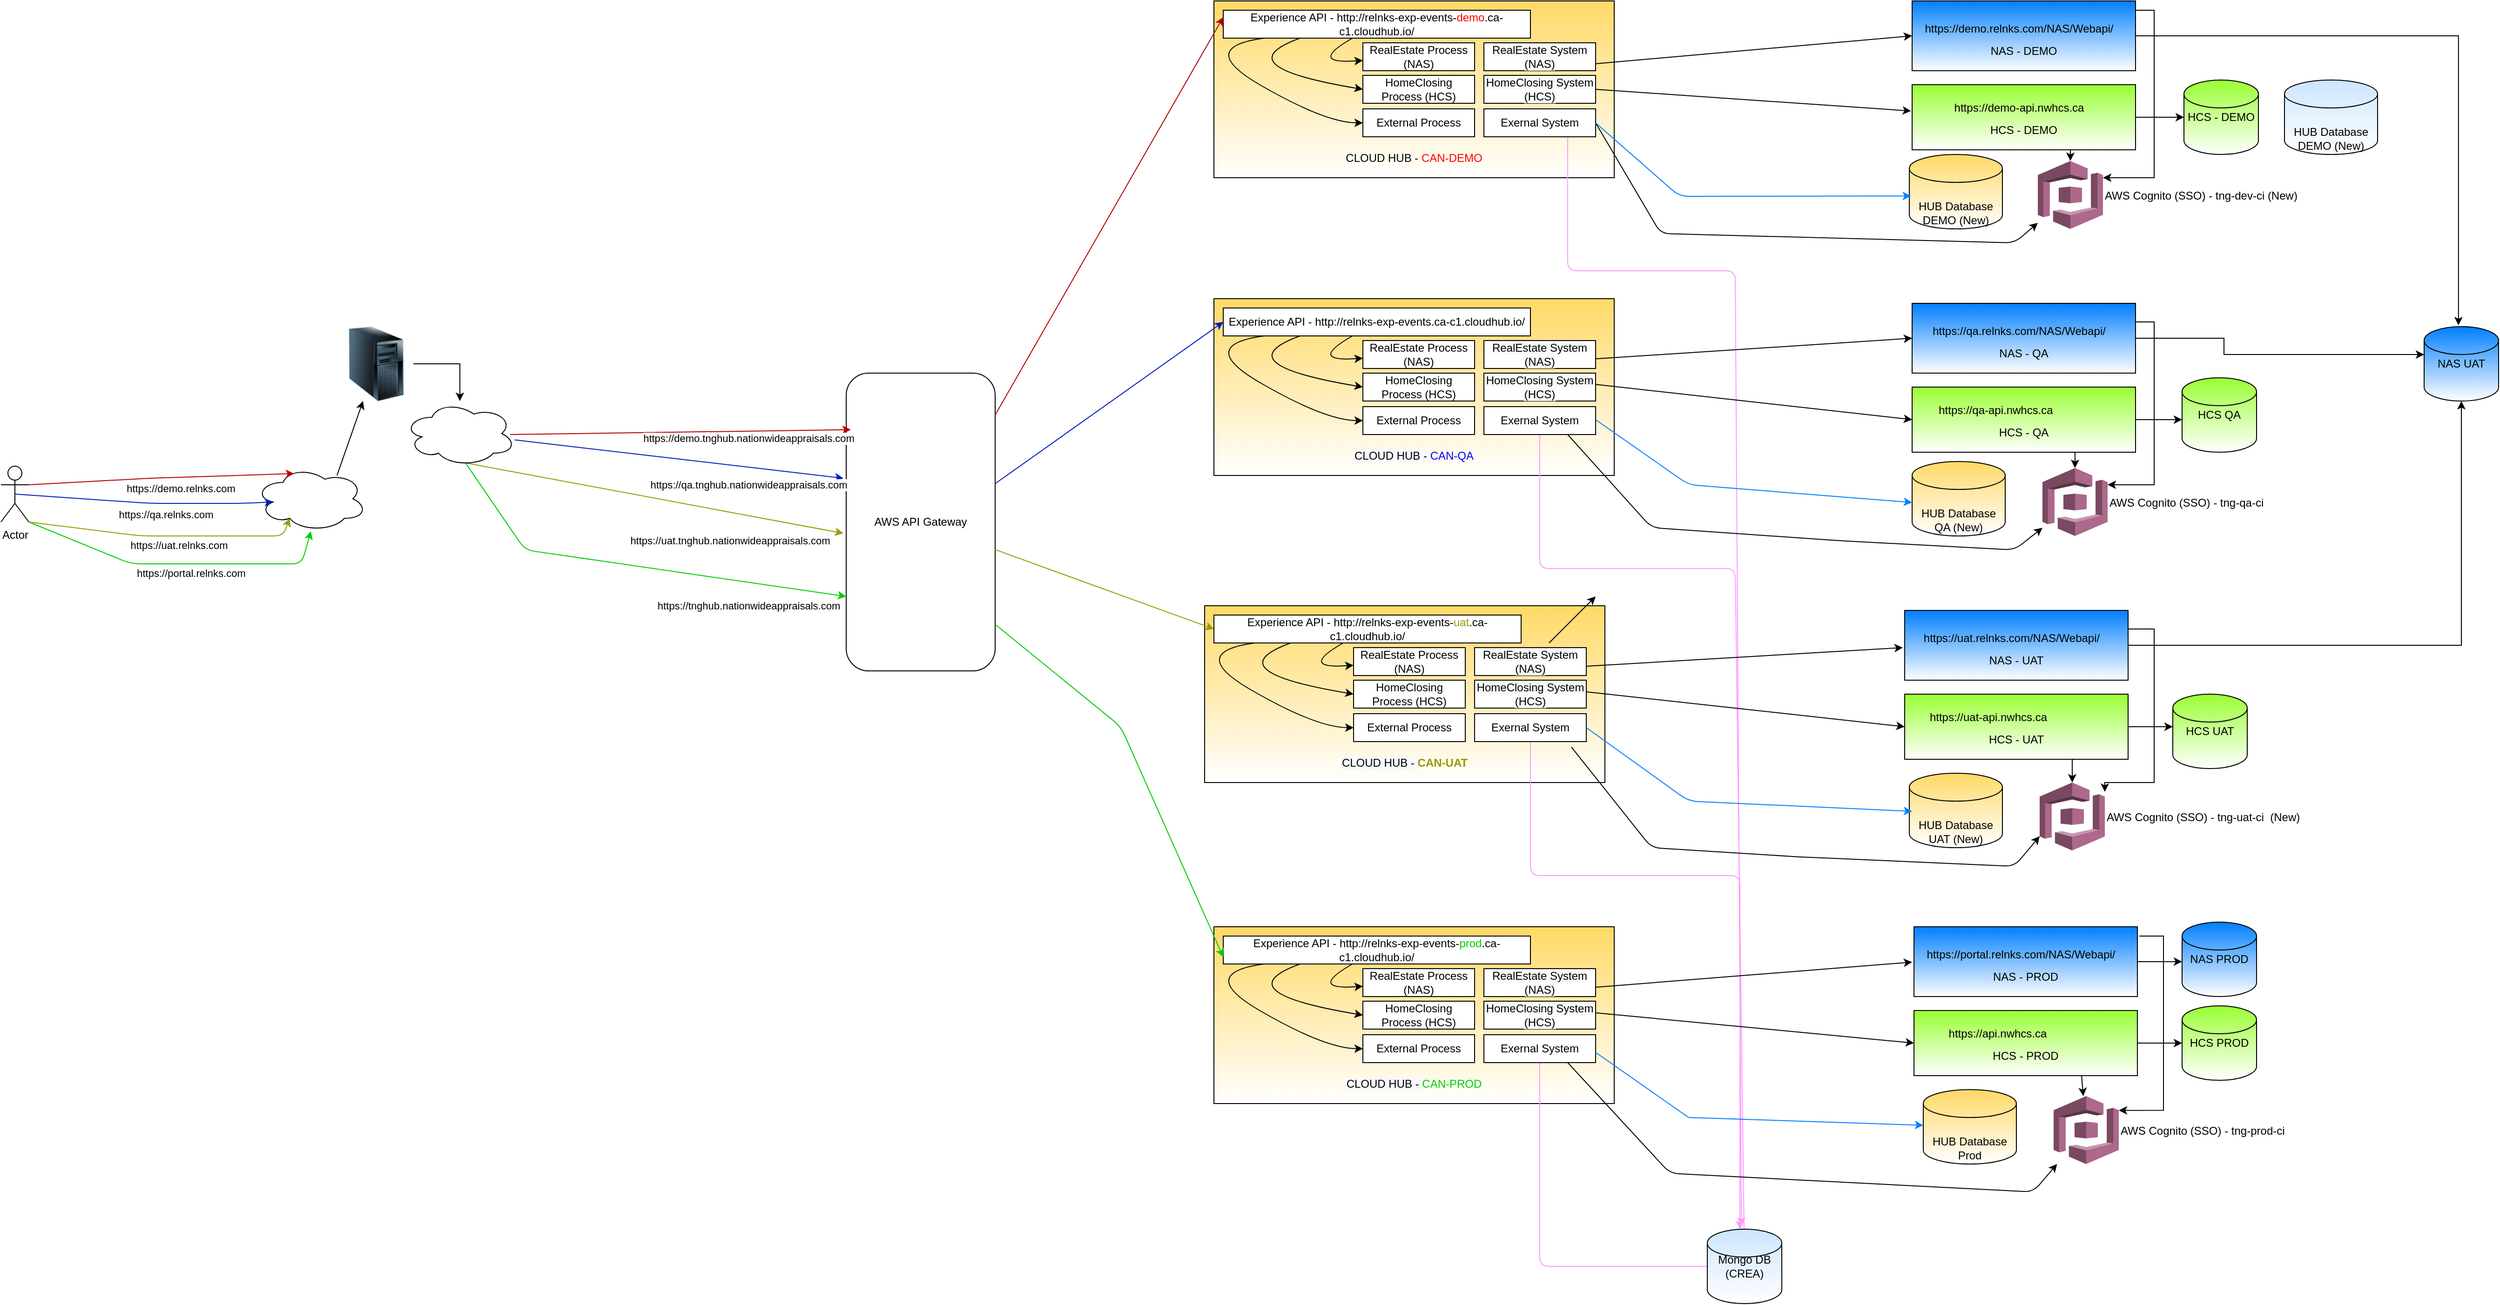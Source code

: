 <mxfile version="13.8.0" type="github"><diagram id="2emrZOq0hlmeC0GBPsk7" name="Page-1"><mxGraphModel dx="2881" dy="2203" grid="1" gridSize="10" guides="1" tooltips="1" connect="1" arrows="1" fold="1" page="1" pageScale="1" pageWidth="850" pageHeight="1100" math="0" shadow="0"><root><mxCell id="0"/><mxCell id="1" parent="0"/><mxCell id="NfyWRdIrxdjjcfdtqH4J-46" value="&lt;p style=&quot;line-height: 110%&quot;&gt;&lt;/p&gt;&lt;div&gt;&lt;font color=&quot;#000000&quot;&gt;CLOUD HUB - &lt;/font&gt;&lt;font color=&quot;#ff0000&quot;&gt;CAN-DEMO&lt;/font&gt;&lt;/div&gt;&lt;p&gt;&lt;/p&gt;" style="rounded=0;whiteSpace=wrap;html=1;align=center;verticalAlign=bottom;gradientColor=#ffffff;fillColor=#FFD966;" parent="1" vertex="1"><mxGeometry x="660" y="-270" width="430" height="190" as="geometry"/></mxCell><mxCell id="NfyWRdIrxdjjcfdtqH4J-152" value="&lt;p style=&quot;line-height: 110%&quot;&gt;&lt;/p&gt;&lt;div&gt;&lt;font color=&quot;#000000&quot;&gt;CLOUD HUB - &lt;/font&gt;&lt;font color=&quot;#ff0000&quot;&gt;CAN-DEMO&lt;/font&gt;&lt;/div&gt;&lt;p&gt;&lt;/p&gt;" style="rounded=0;whiteSpace=wrap;html=1;align=center;verticalAlign=bottom;gradientColor=#ffffff;fillColor=#FFD966;" parent="1" vertex="1"><mxGeometry x="660" y="-270" width="430" height="190" as="geometry"/></mxCell><mxCell id="NfyWRdIrxdjjcfdtqH4J-7" value="&lt;p style=&quot;line-height: 110%&quot;&gt;&lt;font color=&quot;#0000ff&quot;&gt;&lt;span style=&quot;text-align: center ; color: rgb(0 , 0 , 0) ; text-transform: none ; text-indent: 0px ; letter-spacing: normal ; font-family: &amp;#34;helvetica&amp;#34; ; font-size: 12px ; font-style: normal ; font-variant: normal ; font-weight: 400 ; text-decoration: none ; word-spacing: 0px ; display: inline ; float: none ; background-color: rgb(248 , 249 , 250)&quot;&gt;CLOUD HUB - &lt;/span&gt;CAN-QA&lt;/font&gt;&lt;/p&gt;" style="rounded=0;whiteSpace=wrap;html=1;align=center;verticalAlign=bottom;gradientColor=#ffffff;fillColor=#FFD966;" parent="1" vertex="1"><mxGeometry x="660" y="50" width="430" height="190" as="geometry"/></mxCell><mxCell id="NfyWRdIrxdjjcfdtqH4J-1" value="AWS API Gateway" style="rounded=1;whiteSpace=wrap;html=1;" parent="1" vertex="1"><mxGeometry x="265" y="130" width="160" height="320" as="geometry"/></mxCell><mxCell id="NfyWRdIrxdjjcfdtqH4J-2" value="Actor" style="shape=umlActor;verticalLabelPosition=bottom;verticalAlign=top;html=1;outlineConnect=0;" parent="1" vertex="1"><mxGeometry x="-643" y="230" width="30" height="60" as="geometry"/></mxCell><mxCell id="NfyWRdIrxdjjcfdtqH4J-3" value="" style="ellipse;shape=cloud;whiteSpace=wrap;html=1;" parent="1" vertex="1"><mxGeometry x="-370" y="230" width="120" height="70" as="geometry"/></mxCell><mxCell id="NfyWRdIrxdjjcfdtqH4J-4" value="https://demo.relnks.com" style="endArrow=classic;html=1;exitX=1;exitY=0.333;exitDx=0;exitDy=0;exitPerimeter=0;entryX=0.35;entryY=0.114;entryDx=0;entryDy=0;entryPerimeter=0;fillColor=#e51400;strokeColor=#B20000;" parent="1" source="NfyWRdIrxdjjcfdtqH4J-2" target="NfyWRdIrxdjjcfdtqH4J-3" edge="1"><mxGeometry x="0.143" y="-12" width="50" height="50" relative="1" as="geometry"><mxPoint x="-473" y="-5" as="sourcePoint"/><mxPoint x="-393" y="211" as="targetPoint"/><Array as="points"><mxPoint x="-483" y="243"/></Array><mxPoint as="offset"/></mxGeometry></mxCell><mxCell id="NfyWRdIrxdjjcfdtqH4J-5" value="https://demo.tnghub.nationwideappraisals.com" style="endArrow=classic;html=1;fillColor=#e51400;strokeColor=#B20000;entryX=0.031;entryY=0.19;entryDx=0;entryDy=0;entryPerimeter=0;exitX=0.95;exitY=0.514;exitDx=0;exitDy=0;exitPerimeter=0;" parent="1" source="NfyWRdIrxdjjcfdtqH4J-76" target="NfyWRdIrxdjjcfdtqH4J-1" edge="1"><mxGeometry x="0.397" y="-8" width="50" height="50" relative="1" as="geometry"><mxPoint x="220" y="135.03" as="sourcePoint"/><mxPoint x="250" y="110" as="targetPoint"/><mxPoint as="offset"/></mxGeometry></mxCell><mxCell id="NfyWRdIrxdjjcfdtqH4J-10" value="Experience API - http://relnks-exp-events.ca-c1.cloudhub.io/" style="rounded=0;whiteSpace=wrap;html=1;" parent="1" vertex="1"><mxGeometry x="670" y="60" width="330" height="30" as="geometry"/></mxCell><mxCell id="NfyWRdIrxdjjcfdtqH4J-11" value="RealEstate Process (NAS)" style="rounded=0;whiteSpace=wrap;html=1;" parent="1" vertex="1"><mxGeometry x="820" y="95" width="120" height="30" as="geometry"/></mxCell><mxCell id="NfyWRdIrxdjjcfdtqH4J-12" value="HomeClosing Process (HCS)" style="rounded=0;whiteSpace=wrap;html=1;" parent="1" vertex="1"><mxGeometry x="820" y="130" width="120" height="30" as="geometry"/></mxCell><mxCell id="NfyWRdIrxdjjcfdtqH4J-13" value="External Process" style="rounded=0;whiteSpace=wrap;html=1;" parent="1" vertex="1"><mxGeometry x="820" y="166" width="120" height="30" as="geometry"/></mxCell><mxCell id="NfyWRdIrxdjjcfdtqH4J-14" value="&lt;span style=&quot;font: 12px / 1.2 &amp;#34;helvetica&amp;#34; ; text-align: center ; color: rgb(0 , 0 , 0) ; text-transform: none ; text-indent: 0px ; letter-spacing: normal ; text-decoration: none ; word-spacing: 0px ; display: inline ; float: none ; overflow-wrap: normal ; background-color: rgb(248 , 249 , 250)&quot;&gt;RealEstate System (NAS)&lt;/span&gt;" style="rounded=0;whiteSpace=wrap;html=1;" parent="1" vertex="1"><mxGeometry x="950" y="95" width="120" height="30" as="geometry"/></mxCell><mxCell id="NfyWRdIrxdjjcfdtqH4J-15" value="&lt;span style=&quot;font: 12px / 1.2 &amp;#34;helvetica&amp;#34; ; text-align: center ; color: rgb(0 , 0 , 0) ; text-transform: none ; text-indent: 0px ; letter-spacing: normal ; text-decoration: none ; word-spacing: 0px ; display: inline ; float: none ; overflow-wrap: normal ; background-color: rgb(248 , 249 , 250)&quot;&gt;HomeClosing System (HCS)&lt;/span&gt;" style="rounded=0;whiteSpace=wrap;html=1;" parent="1" vertex="1"><mxGeometry x="950" y="130" width="120" height="30" as="geometry"/></mxCell><mxCell id="HagU0EfNBF4asc3zr9B8-12" style="edgeStyle=none;rounded=1;orthogonalLoop=1;jettySize=auto;html=1;exitX=0.5;exitY=1;exitDx=0;exitDy=0;strokeColor=#FF99FF;" parent="1" source="NfyWRdIrxdjjcfdtqH4J-16" edge="1"><mxGeometry relative="1" as="geometry"><mxPoint x="1230" y="1090" as="targetPoint"/><Array as="points"><mxPoint x="1010" y="340"/><mxPoint x="1220" y="340"/></Array></mxGeometry></mxCell><mxCell id="NfyWRdIrxdjjcfdtqH4J-16" value="Exernal System" style="rounded=0;whiteSpace=wrap;html=1;" parent="1" vertex="1"><mxGeometry x="950" y="166" width="120" height="30" as="geometry"/></mxCell><mxCell id="NfyWRdIrxdjjcfdtqH4J-19" value="" style="curved=1;endArrow=classic;html=1;" parent="1" source="NfyWRdIrxdjjcfdtqH4J-10" target="NfyWRdIrxdjjcfdtqH4J-11" edge="1"><mxGeometry width="50" height="50" relative="1" as="geometry"><mxPoint x="720" y="180" as="sourcePoint"/><mxPoint x="770" y="130" as="targetPoint"/><Array as="points"><mxPoint x="760" y="118"/></Array></mxGeometry></mxCell><mxCell id="NfyWRdIrxdjjcfdtqH4J-20" value="" style="curved=1;endArrow=classic;html=1;entryX=0;entryY=0.5;entryDx=0;entryDy=0;exitX=0.25;exitY=1;exitDx=0;exitDy=0;" parent="1" source="NfyWRdIrxdjjcfdtqH4J-10" target="NfyWRdIrxdjjcfdtqH4J-12" edge="1"><mxGeometry width="50" height="50" relative="1" as="geometry"><mxPoint x="806.667" y="100" as="sourcePoint"/><mxPoint x="830" y="124" as="targetPoint"/><Array as="points"><mxPoint x="670" y="120"/></Array></mxGeometry></mxCell><mxCell id="NfyWRdIrxdjjcfdtqH4J-21" value="" style="curved=1;endArrow=classic;html=1;entryX=0;entryY=0.5;entryDx=0;entryDy=0;exitX=0.133;exitY=1;exitDx=0;exitDy=0;exitPerimeter=0;" parent="1" source="NfyWRdIrxdjjcfdtqH4J-10" target="NfyWRdIrxdjjcfdtqH4J-13" edge="1"><mxGeometry width="50" height="50" relative="1" as="geometry"><mxPoint x="800" y="90" as="sourcePoint"/><mxPoint x="840" y="134" as="targetPoint"/><Array as="points"><mxPoint x="640" y="100"/><mxPoint x="780" y="181"/></Array></mxGeometry></mxCell><mxCell id="NfyWRdIrxdjjcfdtqH4J-24" value="&lt;p style=&quot;line-height: 110%&quot;&gt;&lt;/p&gt;&lt;div&gt;&lt;font color=&quot;#999900&quot;&gt;&lt;span style=&quot;text-align: center ; color: rgb(0 , 0 , 0) ; text-transform: none ; text-indent: 0px ; letter-spacing: normal ; font-family: &amp;#34;helvetica&amp;#34; ; font-size: 12px ; font-style: normal ; font-variant: normal ; font-weight: 400 ; text-decoration: none ; word-spacing: 0px ; display: inline ; float: none ; background-color: rgb(248 , 249 , 250)&quot;&gt;CLOUD HUB - &lt;/span&gt;&lt;b&gt;CAN-UAT&lt;/b&gt;&lt;/font&gt;&lt;/div&gt;&lt;p&gt;&lt;/p&gt;" style="rounded=0;whiteSpace=wrap;html=1;align=center;verticalAlign=bottom;gradientColor=#ffffff;fillColor=#FFD966;" parent="1" vertex="1"><mxGeometry x="650" y="380" width="430" height="190" as="geometry"/></mxCell><mxCell id="NfyWRdIrxdjjcfdtqH4J-25" value="Experience API - http://relnks-exp-events-&lt;font color=&quot;#999900&quot;&gt;uat&lt;/font&gt;.ca-c1.cloudhub.io/" style="rounded=0;whiteSpace=wrap;html=1;" parent="1" vertex="1"><mxGeometry x="660" y="390" width="330" height="30" as="geometry"/></mxCell><mxCell id="NfyWRdIrxdjjcfdtqH4J-26" value="RealEstate Process (NAS)" style="rounded=0;whiteSpace=wrap;html=1;" parent="1" vertex="1"><mxGeometry x="810" y="425" width="120" height="30" as="geometry"/></mxCell><mxCell id="NfyWRdIrxdjjcfdtqH4J-27" value="HomeClosing Process (HCS)" style="rounded=0;whiteSpace=wrap;html=1;" parent="1" vertex="1"><mxGeometry x="810" y="460" width="120" height="30" as="geometry"/></mxCell><mxCell id="NfyWRdIrxdjjcfdtqH4J-28" value="External Process" style="rounded=0;whiteSpace=wrap;html=1;" parent="1" vertex="1"><mxGeometry x="810" y="496" width="120" height="30" as="geometry"/></mxCell><mxCell id="NfyWRdIrxdjjcfdtqH4J-29" value="&lt;span style=&quot;font: 12px / 1.2 &amp;#34;helvetica&amp;#34; ; text-align: center ; color: rgb(0 , 0 , 0) ; text-transform: none ; text-indent: 0px ; letter-spacing: normal ; text-decoration: none ; word-spacing: 0px ; display: inline ; float: none ; overflow-wrap: normal ; background-color: rgb(248 , 249 , 250)&quot;&gt;RealEstate System (NAS)&lt;/span&gt;" style="rounded=0;whiteSpace=wrap;html=1;" parent="1" vertex="1"><mxGeometry x="940" y="425" width="120" height="30" as="geometry"/></mxCell><mxCell id="NfyWRdIrxdjjcfdtqH4J-30" value="&lt;span style=&quot;font: 12px / 1.2 &amp;#34;helvetica&amp;#34; ; text-align: center ; color: rgb(0 , 0 , 0) ; text-transform: none ; text-indent: 0px ; letter-spacing: normal ; text-decoration: none ; word-spacing: 0px ; display: inline ; float: none ; overflow-wrap: normal ; background-color: rgb(248 , 249 , 250)&quot;&gt;HomeClosing System (HCS)&lt;/span&gt;" style="rounded=0;whiteSpace=wrap;html=1;" parent="1" vertex="1"><mxGeometry x="940" y="460" width="120" height="30" as="geometry"/></mxCell><mxCell id="HagU0EfNBF4asc3zr9B8-13" style="edgeStyle=none;rounded=1;orthogonalLoop=1;jettySize=auto;html=1;exitX=0.5;exitY=1;exitDx=0;exitDy=0;entryX=0.438;entryY=0;entryDx=0;entryDy=0;entryPerimeter=0;strokeColor=#FF99FF;" parent="1" source="NfyWRdIrxdjjcfdtqH4J-31" target="NfyWRdIrxdjjcfdtqH4J-136" edge="1"><mxGeometry relative="1" as="geometry"><Array as="points"><mxPoint x="1000" y="670"/><mxPoint x="1225" y="670"/></Array></mxGeometry></mxCell><mxCell id="NfyWRdIrxdjjcfdtqH4J-31" value="Exernal System" style="rounded=0;whiteSpace=wrap;html=1;" parent="1" vertex="1"><mxGeometry x="940" y="496" width="120" height="30" as="geometry"/></mxCell><mxCell id="NfyWRdIrxdjjcfdtqH4J-32" value="" style="curved=1;endArrow=classic;html=1;" parent="1" source="NfyWRdIrxdjjcfdtqH4J-25" target="NfyWRdIrxdjjcfdtqH4J-26" edge="1"><mxGeometry width="50" height="50" relative="1" as="geometry"><mxPoint x="710" y="510" as="sourcePoint"/><mxPoint x="760" y="460" as="targetPoint"/><Array as="points"><mxPoint x="750" y="448"/></Array></mxGeometry></mxCell><mxCell id="NfyWRdIrxdjjcfdtqH4J-33" value="" style="curved=1;endArrow=classic;html=1;entryX=0;entryY=0.5;entryDx=0;entryDy=0;exitX=0.25;exitY=1;exitDx=0;exitDy=0;" parent="1" source="NfyWRdIrxdjjcfdtqH4J-25" target="NfyWRdIrxdjjcfdtqH4J-27" edge="1"><mxGeometry width="50" height="50" relative="1" as="geometry"><mxPoint x="796.667" y="430" as="sourcePoint"/><mxPoint x="820" y="454" as="targetPoint"/><Array as="points"><mxPoint x="660" y="450"/></Array></mxGeometry></mxCell><mxCell id="NfyWRdIrxdjjcfdtqH4J-34" value="" style="curved=1;endArrow=classic;html=1;entryX=0;entryY=0.5;entryDx=0;entryDy=0;exitX=0.133;exitY=1;exitDx=0;exitDy=0;exitPerimeter=0;" parent="1" source="NfyWRdIrxdjjcfdtqH4J-25" target="NfyWRdIrxdjjcfdtqH4J-28" edge="1"><mxGeometry width="50" height="50" relative="1" as="geometry"><mxPoint x="790" y="420" as="sourcePoint"/><mxPoint x="830" y="464" as="targetPoint"/><Array as="points"><mxPoint x="630" y="430"/><mxPoint x="770" y="511"/></Array></mxGeometry></mxCell><mxCell id="NfyWRdIrxdjjcfdtqH4J-35" value="&lt;p style=&quot;line-height: 110%&quot;&gt;&lt;/p&gt;&lt;div&gt;&lt;font color=&quot;#00cc00&quot;&gt;&lt;span style=&quot;text-align: center ; color: rgb(0 , 0 , 0) ; text-transform: none ; text-indent: 0px ; letter-spacing: normal ; font-family: &amp;#34;helvetica&amp;#34; ; font-size: 12px ; font-style: normal ; font-variant: normal ; font-weight: 400 ; text-decoration: none ; word-spacing: 0px ; display: inline ; float: none ; background-color: rgb(248 , 249 , 250)&quot;&gt;CLOUD HUB - &lt;/span&gt;CAN-PROD&lt;/font&gt;&lt;/div&gt;&lt;p&gt;&lt;/p&gt;" style="rounded=0;whiteSpace=wrap;html=1;align=center;verticalAlign=bottom;gradientColor=#ffffff;fillColor=#FFD966;" parent="1" vertex="1"><mxGeometry x="660" y="725" width="430" height="190" as="geometry"/></mxCell><mxCell id="NfyWRdIrxdjjcfdtqH4J-36" value="Experience API - http://relnks-exp-events-&lt;font color=&quot;#00cc00&quot;&gt;prod&lt;/font&gt;.ca-c1.cloudhub.io/" style="rounded=0;whiteSpace=wrap;html=1;" parent="1" vertex="1"><mxGeometry x="670" y="735" width="330" height="30" as="geometry"/></mxCell><mxCell id="NfyWRdIrxdjjcfdtqH4J-37" value="RealEstate Process (NAS)" style="rounded=0;whiteSpace=wrap;html=1;" parent="1" vertex="1"><mxGeometry x="820" y="770" width="120" height="30" as="geometry"/></mxCell><mxCell id="NfyWRdIrxdjjcfdtqH4J-38" value="HomeClosing Process (HCS)" style="rounded=0;whiteSpace=wrap;html=1;" parent="1" vertex="1"><mxGeometry x="820" y="805" width="120" height="30" as="geometry"/></mxCell><mxCell id="NfyWRdIrxdjjcfdtqH4J-39" value="External Process" style="rounded=0;whiteSpace=wrap;html=1;" parent="1" vertex="1"><mxGeometry x="820" y="841" width="120" height="30" as="geometry"/></mxCell><mxCell id="NfyWRdIrxdjjcfdtqH4J-40" value="&lt;span style=&quot;font: 12px / 1.2 &amp;#34;helvetica&amp;#34; ; text-align: center ; color: rgb(0 , 0 , 0) ; text-transform: none ; text-indent: 0px ; letter-spacing: normal ; text-decoration: none ; word-spacing: 0px ; display: inline ; float: none ; overflow-wrap: normal ; background-color: rgb(248 , 249 , 250)&quot;&gt;RealEstate System (NAS)&lt;/span&gt;" style="rounded=0;whiteSpace=wrap;html=1;" parent="1" vertex="1"><mxGeometry x="950" y="770" width="120" height="30" as="geometry"/></mxCell><mxCell id="NfyWRdIrxdjjcfdtqH4J-41" value="&lt;span style=&quot;font: 12px / 1.2 &amp;#34;helvetica&amp;#34; ; text-align: center ; color: rgb(0 , 0 , 0) ; text-transform: none ; text-indent: 0px ; letter-spacing: normal ; text-decoration: none ; word-spacing: 0px ; display: inline ; float: none ; overflow-wrap: normal ; background-color: rgb(248 , 249 , 250)&quot;&gt;HomeClosing System (HCS)&lt;/span&gt;" style="rounded=0;whiteSpace=wrap;html=1;" parent="1" vertex="1"><mxGeometry x="950" y="805" width="120" height="30" as="geometry"/></mxCell><mxCell id="HagU0EfNBF4asc3zr9B8-14" style="edgeStyle=none;rounded=1;orthogonalLoop=1;jettySize=auto;html=1;exitX=0.5;exitY=1;exitDx=0;exitDy=0;strokeColor=#FF99FF;" parent="1" source="NfyWRdIrxdjjcfdtqH4J-42" edge="1"><mxGeometry relative="1" as="geometry"><mxPoint x="1230" y="1090" as="targetPoint"/><Array as="points"><mxPoint x="1010" y="1090"/></Array></mxGeometry></mxCell><mxCell id="NfyWRdIrxdjjcfdtqH4J-42" value="Exernal System" style="rounded=0;whiteSpace=wrap;html=1;" parent="1" vertex="1"><mxGeometry x="950" y="841" width="120" height="30" as="geometry"/></mxCell><mxCell id="NfyWRdIrxdjjcfdtqH4J-43" value="" style="curved=1;endArrow=classic;html=1;" parent="1" source="NfyWRdIrxdjjcfdtqH4J-36" target="NfyWRdIrxdjjcfdtqH4J-37" edge="1"><mxGeometry width="50" height="50" relative="1" as="geometry"><mxPoint x="720" y="855" as="sourcePoint"/><mxPoint x="770" y="805" as="targetPoint"/><Array as="points"><mxPoint x="760" y="793"/></Array></mxGeometry></mxCell><mxCell id="NfyWRdIrxdjjcfdtqH4J-44" value="" style="curved=1;endArrow=classic;html=1;entryX=0;entryY=0.5;entryDx=0;entryDy=0;exitX=0.25;exitY=1;exitDx=0;exitDy=0;" parent="1" source="NfyWRdIrxdjjcfdtqH4J-36" target="NfyWRdIrxdjjcfdtqH4J-38" edge="1"><mxGeometry width="50" height="50" relative="1" as="geometry"><mxPoint x="806.667" y="775" as="sourcePoint"/><mxPoint x="830" y="799" as="targetPoint"/><Array as="points"><mxPoint x="670" y="795"/></Array></mxGeometry></mxCell><mxCell id="NfyWRdIrxdjjcfdtqH4J-45" value="" style="curved=1;endArrow=classic;html=1;entryX=0;entryY=0.5;entryDx=0;entryDy=0;exitX=0.133;exitY=1;exitDx=0;exitDy=0;exitPerimeter=0;" parent="1" source="NfyWRdIrxdjjcfdtqH4J-36" target="NfyWRdIrxdjjcfdtqH4J-39" edge="1"><mxGeometry width="50" height="50" relative="1" as="geometry"><mxPoint x="800" y="765" as="sourcePoint"/><mxPoint x="840" y="809" as="targetPoint"/><Array as="points"><mxPoint x="640" y="775"/><mxPoint x="780" y="856"/></Array></mxGeometry></mxCell><mxCell id="HagU0EfNBF4asc3zr9B8-11" style="edgeStyle=none;rounded=1;orthogonalLoop=1;jettySize=auto;html=1;entryX=0.458;entryY=-0.046;entryDx=0;entryDy=0;entryPerimeter=0;strokeColor=#FF99FF;exitX=0.75;exitY=1;exitDx=0;exitDy=0;" parent="1" source="NfyWRdIrxdjjcfdtqH4J-53" target="NfyWRdIrxdjjcfdtqH4J-136" edge="1"><mxGeometry relative="1" as="geometry"><mxPoint x="1040" y="-30" as="sourcePoint"/><Array as="points"><mxPoint x="1040" y="20"/><mxPoint x="1150" y="20"/><mxPoint x="1220" y="20"/></Array></mxGeometry></mxCell><mxCell id="NfyWRdIrxdjjcfdtqH4J-47" value="Experience API - http://relnks-exp-events-&lt;font color=&quot;#ff0000&quot;&gt;demo&lt;/font&gt;.ca-c1.cloudhub.io/" style="rounded=0;whiteSpace=wrap;html=1;" parent="1" vertex="1"><mxGeometry x="670" y="-260" width="330" height="30" as="geometry"/></mxCell><mxCell id="NfyWRdIrxdjjcfdtqH4J-48" value="RealEstate Process (NAS)" style="rounded=0;whiteSpace=wrap;html=1;" parent="1" vertex="1"><mxGeometry x="820" y="-225" width="120" height="30" as="geometry"/></mxCell><mxCell id="NfyWRdIrxdjjcfdtqH4J-49" value="HomeClosing Process (HCS)" style="rounded=0;whiteSpace=wrap;html=1;" parent="1" vertex="1"><mxGeometry x="820" y="-190" width="120" height="30" as="geometry"/></mxCell><mxCell id="NfyWRdIrxdjjcfdtqH4J-50" value="External Process" style="rounded=0;whiteSpace=wrap;html=1;" parent="1" vertex="1"><mxGeometry x="820" y="-154" width="120" height="30" as="geometry"/></mxCell><mxCell id="NfyWRdIrxdjjcfdtqH4J-51" value="&lt;span style=&quot;font: 12px / 1.2 &amp;#34;helvetica&amp;#34; ; text-align: center ; color: rgb(0 , 0 , 0) ; text-transform: none ; text-indent: 0px ; letter-spacing: normal ; text-decoration: none ; word-spacing: 0px ; display: inline ; float: none ; overflow-wrap: normal ; background-color: rgb(248 , 249 , 250)&quot;&gt;RealEstate System (NAS)&lt;/span&gt;" style="rounded=0;whiteSpace=wrap;html=1;" parent="1" vertex="1"><mxGeometry x="950" y="-225" width="120" height="30" as="geometry"/></mxCell><mxCell id="NfyWRdIrxdjjcfdtqH4J-52" value="&lt;span style=&quot;font: 12px / 1.2 &amp;#34;helvetica&amp;#34; ; text-align: center ; color: rgb(0 , 0 , 0) ; text-transform: none ; text-indent: 0px ; letter-spacing: normal ; text-decoration: none ; word-spacing: 0px ; display: inline ; float: none ; overflow-wrap: normal ; background-color: rgb(248 , 249 , 250)&quot;&gt;HomeClosing System (HCS)&lt;/span&gt;" style="rounded=0;whiteSpace=wrap;html=1;" parent="1" vertex="1"><mxGeometry x="950" y="-190" width="120" height="30" as="geometry"/></mxCell><mxCell id="NfyWRdIrxdjjcfdtqH4J-53" value="Exernal System" style="rounded=0;whiteSpace=wrap;html=1;" parent="1" vertex="1"><mxGeometry x="950" y="-154" width="120" height="30" as="geometry"/></mxCell><mxCell id="NfyWRdIrxdjjcfdtqH4J-54" value="" style="curved=1;endArrow=classic;html=1;" parent="1" source="NfyWRdIrxdjjcfdtqH4J-47" target="NfyWRdIrxdjjcfdtqH4J-48" edge="1"><mxGeometry width="50" height="50" relative="1" as="geometry"><mxPoint x="720" y="-140" as="sourcePoint"/><mxPoint x="770" y="-190" as="targetPoint"/><Array as="points"><mxPoint x="760" y="-202"/></Array></mxGeometry></mxCell><mxCell id="NfyWRdIrxdjjcfdtqH4J-55" value="" style="curved=1;endArrow=classic;html=1;entryX=0;entryY=0.5;entryDx=0;entryDy=0;exitX=0.25;exitY=1;exitDx=0;exitDy=0;" parent="1" source="NfyWRdIrxdjjcfdtqH4J-47" target="NfyWRdIrxdjjcfdtqH4J-49" edge="1"><mxGeometry width="50" height="50" relative="1" as="geometry"><mxPoint x="806.667" y="-220" as="sourcePoint"/><mxPoint x="830" y="-196" as="targetPoint"/><Array as="points"><mxPoint x="670" y="-200"/></Array></mxGeometry></mxCell><mxCell id="NfyWRdIrxdjjcfdtqH4J-56" value="" style="curved=1;endArrow=classic;html=1;entryX=0;entryY=0.5;entryDx=0;entryDy=0;exitX=0.133;exitY=1;exitDx=0;exitDy=0;exitPerimeter=0;" parent="1" source="NfyWRdIrxdjjcfdtqH4J-47" target="NfyWRdIrxdjjcfdtqH4J-50" edge="1"><mxGeometry width="50" height="50" relative="1" as="geometry"><mxPoint x="800" y="-230" as="sourcePoint"/><mxPoint x="840" y="-186" as="targetPoint"/><Array as="points"><mxPoint x="640" y="-220"/><mxPoint x="780" y="-139"/></Array></mxGeometry></mxCell><mxCell id="NfyWRdIrxdjjcfdtqH4J-65" value="https://qa.relnks.com" style="endArrow=classic;html=1;entryX=0.16;entryY=0.55;entryDx=0;entryDy=0;entryPerimeter=0;fillColor=#0050ef;strokeColor=#001DBC;exitX=0.5;exitY=0.5;exitDx=0;exitDy=0;exitPerimeter=0;" parent="1" source="NfyWRdIrxdjjcfdtqH4J-2" target="NfyWRdIrxdjjcfdtqH4J-3" edge="1"><mxGeometry x="0.168" y="-12" width="50" height="50" relative="1" as="geometry"><mxPoint x="-543" y="245" as="sourcePoint"/><mxPoint x="-353" y="238.5" as="targetPoint"/><Array as="points"><mxPoint x="-483" y="270"/><mxPoint x="-383" y="270"/></Array><mxPoint as="offset"/></mxGeometry></mxCell><mxCell id="NfyWRdIrxdjjcfdtqH4J-66" value="https://uat.relnks.com" style="endArrow=classic;html=1;exitX=1;exitY=1;exitDx=0;exitDy=0;exitPerimeter=0;strokeColor=#999900;entryX=0.31;entryY=0.8;entryDx=0;entryDy=0;entryPerimeter=0;" parent="1" source="NfyWRdIrxdjjcfdtqH4J-2" target="NfyWRdIrxdjjcfdtqH4J-3" edge="1"><mxGeometry x="-0.12" y="32" width="50" height="50" relative="1" as="geometry"><mxPoint x="-493" y="389" as="sourcePoint"/><mxPoint x="-283" y="285" as="targetPoint"/><Array as="points"><mxPoint x="-493" y="305"/><mxPoint x="-393" y="305"/><mxPoint x="-340" y="305"/></Array><mxPoint x="32" y="42" as="offset"/></mxGeometry></mxCell><mxCell id="NfyWRdIrxdjjcfdtqH4J-67" value="https://portal.relnks.com" style="endArrow=classic;html=1;entryX=0.5;entryY=1;entryDx=0;entryDy=0;entryPerimeter=0;strokeColor=#00CC00;exitX=1;exitY=1;exitDx=0;exitDy=0;exitPerimeter=0;" parent="1" source="NfyWRdIrxdjjcfdtqH4J-2" target="NfyWRdIrxdjjcfdtqH4J-3" edge="1"><mxGeometry x="0.083" y="-10" width="50" height="50" relative="1" as="geometry"><mxPoint x="-563" y="275" as="sourcePoint"/><mxPoint x="-372.088" y="455.874" as="targetPoint"/><Array as="points"><mxPoint x="-503" y="335"/><mxPoint x="-320" y="335"/></Array><mxPoint as="offset"/></mxGeometry></mxCell><mxCell id="NfyWRdIrxdjjcfdtqH4J-73" value="https://qa.tnghub.nationwideappraisals.com" style="endArrow=classic;html=1;fillColor=#0050ef;strokeColor=#001DBC;entryX=-0.019;entryY=0.353;entryDx=0;entryDy=0;entryPerimeter=0;" parent="1" source="NfyWRdIrxdjjcfdtqH4J-76" target="NfyWRdIrxdjjcfdtqH4J-1" edge="1"><mxGeometry x="0.435" y="-19" width="50" height="50" relative="1" as="geometry"><mxPoint x="-139.163" y="270.358" as="sourcePoint"/><mxPoint x="240" y="246" as="targetPoint"/><mxPoint as="offset"/></mxGeometry></mxCell><mxCell id="NfyWRdIrxdjjcfdtqH4J-74" value="https://uat.tnghub.nationwideappraisals.com" style="endArrow=classic;html=1;fillColor=#e51400;strokeColor=#999900;entryX=-0.019;entryY=0.538;entryDx=0;entryDy=0;entryPerimeter=0;exitX=0.55;exitY=0.95;exitDx=0;exitDy=0;exitPerimeter=0;" parent="1" source="NfyWRdIrxdjjcfdtqH4J-76" target="NfyWRdIrxdjjcfdtqH4J-1" edge="1"><mxGeometry x="0.426" y="-30" width="50" height="50" relative="1" as="geometry"><mxPoint x="-129" y="280" as="sourcePoint"/><mxPoint x="250" y="310" as="targetPoint"/><mxPoint as="offset"/></mxGeometry></mxCell><mxCell id="NfyWRdIrxdjjcfdtqH4J-75" value="https://tnghub.nationwideappraisals.com" style="endArrow=classic;html=1;fillColor=#e51400;strokeColor=#00CC00;entryX=0;entryY=0.75;entryDx=0;entryDy=0;exitX=0.55;exitY=0.95;exitDx=0;exitDy=0;exitPerimeter=0;" parent="1" source="NfyWRdIrxdjjcfdtqH4J-76" target="NfyWRdIrxdjjcfdtqH4J-1" edge="1"><mxGeometry x="0.556" y="-25" width="50" height="50" relative="1" as="geometry"><mxPoint x="-150.003" y="304.998" as="sourcePoint"/><mxPoint x="239" y="420" as="targetPoint"/><mxPoint as="offset"/><Array as="points"><mxPoint x="-80" y="320"/></Array></mxGeometry></mxCell><mxCell id="NfyWRdIrxdjjcfdtqH4J-76" value="" style="ellipse;shape=cloud;whiteSpace=wrap;html=1;" parent="1" vertex="1"><mxGeometry x="-210" y="160" width="120" height="70" as="geometry"/></mxCell><mxCell id="NfyWRdIrxdjjcfdtqH4J-79" value="" style="endArrow=classic;html=1;strokeColor=#00CC00;fontColor=#000000;entryX=0;entryY=0.75;entryDx=0;entryDy=0;" parent="1" target="NfyWRdIrxdjjcfdtqH4J-36" edge="1"><mxGeometry width="50" height="50" relative="1" as="geometry"><mxPoint x="425" y="400" as="sourcePoint"/><mxPoint x="475" y="350" as="targetPoint"/><Array as="points"><mxPoint x="560" y="510"/></Array></mxGeometry></mxCell><mxCell id="NfyWRdIrxdjjcfdtqH4J-80" value="" style="endArrow=classic;html=1;fontColor=#000000;exitX=0.733;exitY=0.143;exitDx=0;exitDy=0;exitPerimeter=0;" parent="1" source="NfyWRdIrxdjjcfdtqH4J-3" target="NfyWRdIrxdjjcfdtqH4J-112" edge="1"><mxGeometry width="50" height="50" relative="1" as="geometry"><mxPoint x="-160" y="280" as="sourcePoint"/><mxPoint x="-110" y="230" as="targetPoint"/></mxGeometry></mxCell><mxCell id="NfyWRdIrxdjjcfdtqH4J-81" value="" style="endArrow=classic;html=1;fillColor=#e51400;strokeColor=#999900;entryX=0;entryY=0.5;entryDx=0;entryDy=0;exitX=0.55;exitY=0.95;exitDx=0;exitDy=0;exitPerimeter=0;" parent="1" target="NfyWRdIrxdjjcfdtqH4J-25" edge="1"><mxGeometry x="0.426" y="-30" width="50" height="50" relative="1" as="geometry"><mxPoint x="424.04" y="319.34" as="sourcePoint"/><mxPoint x="830" y="395.0" as="targetPoint"/><mxPoint as="offset"/></mxGeometry></mxCell><mxCell id="NfyWRdIrxdjjcfdtqH4J-82" value="" style="endArrow=classic;html=1;fillColor=#0050ef;strokeColor=#001DBC;entryX=0;entryY=0.5;entryDx=0;entryDy=0;" parent="1" target="NfyWRdIrxdjjcfdtqH4J-10" edge="1"><mxGeometry x="0.435" y="-19" width="50" height="50" relative="1" as="geometry"><mxPoint x="424.999" y="248.773" as="sourcePoint"/><mxPoint x="778.08" y="290.0" as="targetPoint"/><mxPoint as="offset"/></mxGeometry></mxCell><mxCell id="NfyWRdIrxdjjcfdtqH4J-83" value="" style="endArrow=classic;html=1;fillColor=#e51400;strokeColor=#B20000;entryX=0;entryY=0.25;entryDx=0;entryDy=0;exitX=0.95;exitY=0.514;exitDx=0;exitDy=0;exitPerimeter=0;" parent="1" target="NfyWRdIrxdjjcfdtqH4J-47" edge="1"><mxGeometry x="0.397" y="-8" width="50" height="50" relative="1" as="geometry"><mxPoint x="425" y="175.0" as="sourcePoint"/><mxPoint x="790.96" y="169.82" as="targetPoint"/><mxPoint as="offset"/></mxGeometry></mxCell><mxCell id="NfyWRdIrxdjjcfdtqH4J-134" style="edgeStyle=orthogonalEdgeStyle;rounded=0;orthogonalLoop=1;jettySize=auto;html=1;strokeColor=#000000;fontColor=#000000;" parent="1" source="NfyWRdIrxdjjcfdtqH4J-84" target="NfyWRdIrxdjjcfdtqH4J-119" edge="1"><mxGeometry relative="1" as="geometry"><Array as="points"><mxPoint x="1745" y="93"/><mxPoint x="1745" y="110"/></Array></mxGeometry></mxCell><mxCell id="NfyWRdIrxdjjcfdtqH4J-84" value="&lt;p style=&quot;line-height: 110%&quot;&gt;NAS - QA&lt;/p&gt;" style="rounded=0;whiteSpace=wrap;html=1;align=center;verticalAlign=bottom;fillColor=#007FFF;gradientColor=#ffffff;" parent="1" vertex="1"><mxGeometry x="1410" y="55" width="240" height="75" as="geometry"/></mxCell><mxCell id="NfyWRdIrxdjjcfdtqH4J-129" style="edgeStyle=orthogonalEdgeStyle;rounded=0;orthogonalLoop=1;jettySize=auto;html=1;entryX=0;entryY=0.563;entryDx=0;entryDy=0;entryPerimeter=0;strokeColor=#000000;fontColor=#000000;" parent="1" source="NfyWRdIrxdjjcfdtqH4J-85" target="NfyWRdIrxdjjcfdtqH4J-116" edge="1"><mxGeometry relative="1" as="geometry"/></mxCell><mxCell id="HagU0EfNBF4asc3zr9B8-4" style="edgeStyle=orthogonalEdgeStyle;rounded=0;orthogonalLoop=1;jettySize=auto;html=1;exitX=0.75;exitY=1;exitDx=0;exitDy=0;entryX=0.5;entryY=0;entryDx=0;entryDy=0;entryPerimeter=0;" parent="1" source="NfyWRdIrxdjjcfdtqH4J-85" target="NfyWRdIrxdjjcfdtqH4J-161" edge="1"><mxGeometry relative="1" as="geometry"/></mxCell><mxCell id="NfyWRdIrxdjjcfdtqH4J-85" value="&lt;p style=&quot;line-height: 110%&quot;&gt;HCS - QA&lt;/p&gt;" style="rounded=0;whiteSpace=wrap;html=1;align=center;verticalAlign=bottom;gradientColor=#ffffff;fillColor=#99FF33;" parent="1" vertex="1"><mxGeometry x="1410" y="145" width="240" height="70" as="geometry"/></mxCell><mxCell id="NfyWRdIrxdjjcfdtqH4J-86" value="https://qa.relnks.com/NAS/Webapi/" style="text;html=1;strokeColor=none;fillColor=none;align=center;verticalAlign=middle;whiteSpace=wrap;rounded=0;fontColor=#000000;" parent="1" vertex="1"><mxGeometry x="1505" y="75" width="40" height="20" as="geometry"/></mxCell><mxCell id="NfyWRdIrxdjjcfdtqH4J-89" value="https://qa-api.nwhcs.ca" style="text;html=1;strokeColor=none;fillColor=none;align=center;verticalAlign=middle;whiteSpace=wrap;rounded=0;fontColor=#000000;" parent="1" vertex="1"><mxGeometry x="1430" y="160" width="140" height="20" as="geometry"/></mxCell><mxCell id="NfyWRdIrxdjjcfdtqH4J-133" style="edgeStyle=orthogonalEdgeStyle;rounded=0;orthogonalLoop=1;jettySize=auto;html=1;strokeColor=#000000;fontColor=#000000;" parent="1" source="NfyWRdIrxdjjcfdtqH4J-90" target="NfyWRdIrxdjjcfdtqH4J-119" edge="1"><mxGeometry relative="1" as="geometry"/></mxCell><mxCell id="NfyWRdIrxdjjcfdtqH4J-90" value="&lt;p style=&quot;line-height: 110%&quot;&gt;NAS - UAT&lt;/p&gt;" style="rounded=0;whiteSpace=wrap;html=1;align=center;verticalAlign=bottom;fillColor=#007FFF;gradientColor=#ffffff;" parent="1" vertex="1"><mxGeometry x="1402" y="385" width="240" height="75" as="geometry"/></mxCell><mxCell id="NfyWRdIrxdjjcfdtqH4J-125" style="edgeStyle=orthogonalEdgeStyle;rounded=0;orthogonalLoop=1;jettySize=auto;html=1;entryX=0;entryY=0.438;entryDx=0;entryDy=0;entryPerimeter=0;strokeColor=#000000;fontColor=#000000;" parent="1" source="NfyWRdIrxdjjcfdtqH4J-91" target="NfyWRdIrxdjjcfdtqH4J-117" edge="1"><mxGeometry relative="1" as="geometry"/></mxCell><mxCell id="HagU0EfNBF4asc3zr9B8-2" style="edgeStyle=orthogonalEdgeStyle;rounded=0;orthogonalLoop=1;jettySize=auto;html=1;exitX=0.75;exitY=1;exitDx=0;exitDy=0;entryX=0.5;entryY=0;entryDx=0;entryDy=0;entryPerimeter=0;" parent="1" source="NfyWRdIrxdjjcfdtqH4J-91" target="NfyWRdIrxdjjcfdtqH4J-158" edge="1"><mxGeometry relative="1" as="geometry"/></mxCell><mxCell id="NfyWRdIrxdjjcfdtqH4J-91" value="&lt;p style=&quot;line-height: 110%&quot;&gt;HCS - UAT&lt;/p&gt;" style="rounded=0;whiteSpace=wrap;html=1;align=center;verticalAlign=bottom;gradientColor=#ffffff;fillColor=#99FF33;" parent="1" vertex="1"><mxGeometry x="1402" y="475" width="240" height="70" as="geometry"/></mxCell><mxCell id="NfyWRdIrxdjjcfdtqH4J-92" value="https://uat.relnks.com/NAS/Webapi/" style="text;html=1;strokeColor=none;fillColor=none;align=center;verticalAlign=middle;whiteSpace=wrap;rounded=0;fontColor=#000000;" parent="1" vertex="1"><mxGeometry x="1497" y="405" width="40" height="20" as="geometry"/></mxCell><mxCell id="NfyWRdIrxdjjcfdtqH4J-93" value="https://uat-api.nwhcs.ca" style="text;html=1;strokeColor=none;fillColor=none;align=center;verticalAlign=middle;whiteSpace=wrap;rounded=0;fontColor=#000000;" parent="1" vertex="1"><mxGeometry x="1422" y="490" width="140" height="20" as="geometry"/></mxCell><mxCell id="NfyWRdIrxdjjcfdtqH4J-135" style="edgeStyle=orthogonalEdgeStyle;rounded=0;orthogonalLoop=1;jettySize=auto;html=1;entryX=0.461;entryY=-0.018;entryDx=0;entryDy=0;entryPerimeter=0;strokeColor=#000000;fontColor=#000000;" parent="1" source="NfyWRdIrxdjjcfdtqH4J-94" target="NfyWRdIrxdjjcfdtqH4J-119" edge="1"><mxGeometry relative="1" as="geometry"><mxPoint x="2006.08" y="-28.8" as="targetPoint"/><Array as="points"><mxPoint x="1997" y="-232"/></Array></mxGeometry></mxCell><mxCell id="NfyWRdIrxdjjcfdtqH4J-94" value="&lt;p style=&quot;line-height: 110%&quot;&gt;NAS - DEMO&lt;/p&gt;" style="rounded=0;whiteSpace=wrap;html=1;align=center;verticalAlign=bottom;fillColor=#007FFF;gradientColor=#ffffff;" parent="1" vertex="1"><mxGeometry x="1410" y="-270" width="240" height="75" as="geometry"/></mxCell><mxCell id="NfyWRdIrxdjjcfdtqH4J-122" style="edgeStyle=orthogonalEdgeStyle;rounded=0;orthogonalLoop=1;jettySize=auto;html=1;strokeColor=#000000;fontColor=#000000;" parent="1" source="NfyWRdIrxdjjcfdtqH4J-95" target="NfyWRdIrxdjjcfdtqH4J-115" edge="1"><mxGeometry relative="1" as="geometry"/></mxCell><mxCell id="HagU0EfNBF4asc3zr9B8-9" style="edgeStyle=orthogonalEdgeStyle;rounded=0;orthogonalLoop=1;jettySize=auto;html=1;exitX=0.75;exitY=1;exitDx=0;exitDy=0;entryX=0.5;entryY=0;entryDx=0;entryDy=0;entryPerimeter=0;" parent="1" source="NfyWRdIrxdjjcfdtqH4J-95" target="NfyWRdIrxdjjcfdtqH4J-162" edge="1"><mxGeometry relative="1" as="geometry"/></mxCell><mxCell id="NfyWRdIrxdjjcfdtqH4J-95" value="&lt;p style=&quot;line-height: 110%&quot;&gt;HCS - DEMO&lt;/p&gt;" style="rounded=0;whiteSpace=wrap;html=1;align=center;verticalAlign=bottom;gradientColor=#ffffff;fillColor=#99FF33;" parent="1" vertex="1"><mxGeometry x="1410" y="-180" width="240" height="70" as="geometry"/></mxCell><mxCell id="NfyWRdIrxdjjcfdtqH4J-96" value="https://demo.relnks.com/NAS/Webapi/" style="text;html=1;strokeColor=none;fillColor=none;align=center;verticalAlign=middle;whiteSpace=wrap;rounded=0;fontColor=#000000;" parent="1" vertex="1"><mxGeometry x="1505" y="-250" width="40" height="20" as="geometry"/></mxCell><mxCell id="NfyWRdIrxdjjcfdtqH4J-97" value="https://demo-api.nwhcs.ca" style="text;html=1;strokeColor=none;fillColor=none;align=center;verticalAlign=middle;whiteSpace=wrap;rounded=0;fontColor=#000000;" parent="1" vertex="1"><mxGeometry x="1430" y="-165" width="190" height="20" as="geometry"/></mxCell><mxCell id="NfyWRdIrxdjjcfdtqH4J-132" style="edgeStyle=orthogonalEdgeStyle;rounded=0;orthogonalLoop=1;jettySize=auto;html=1;entryX=0;entryY=0.531;entryDx=0;entryDy=0;entryPerimeter=0;strokeColor=#000000;fontColor=#000000;" parent="1" source="NfyWRdIrxdjjcfdtqH4J-98" target="NfyWRdIrxdjjcfdtqH4J-120" edge="1"><mxGeometry relative="1" as="geometry"/></mxCell><mxCell id="NfyWRdIrxdjjcfdtqH4J-98" value="&lt;p style=&quot;line-height: 110%&quot;&gt;NAS - PROD&lt;/p&gt;" style="rounded=0;whiteSpace=wrap;html=1;align=center;verticalAlign=bottom;fillColor=#007FFF;gradientColor=#ffffff;" parent="1" vertex="1"><mxGeometry x="1412" y="725" width="240" height="75" as="geometry"/></mxCell><mxCell id="NfyWRdIrxdjjcfdtqH4J-130" style="edgeStyle=orthogonalEdgeStyle;rounded=0;orthogonalLoop=1;jettySize=auto;html=1;exitX=1;exitY=0.5;exitDx=0;exitDy=0;strokeColor=#000000;fontColor=#000000;" parent="1" source="NfyWRdIrxdjjcfdtqH4J-99" target="NfyWRdIrxdjjcfdtqH4J-118" edge="1"><mxGeometry relative="1" as="geometry"/></mxCell><mxCell id="NfyWRdIrxdjjcfdtqH4J-99" value="&lt;p style=&quot;line-height: 110%&quot;&gt;HCS - PROD&lt;/p&gt;" style="rounded=0;whiteSpace=wrap;html=1;align=center;verticalAlign=bottom;gradientColor=#ffffff;fillColor=#99FF33;" parent="1" vertex="1"><mxGeometry x="1412" y="815" width="240" height="70" as="geometry"/></mxCell><mxCell id="NfyWRdIrxdjjcfdtqH4J-100" value="https://portal.relnks.com/NAS/Webapi/" style="text;html=1;strokeColor=none;fillColor=none;align=center;verticalAlign=middle;whiteSpace=wrap;rounded=0;fontColor=#000000;" parent="1" vertex="1"><mxGeometry x="1507" y="745" width="40" height="20" as="geometry"/></mxCell><mxCell id="NfyWRdIrxdjjcfdtqH4J-101" value="https://api.nwhcs.ca" style="text;html=1;strokeColor=none;fillColor=none;align=center;verticalAlign=middle;whiteSpace=wrap;rounded=0;fontColor=#000000;" parent="1" vertex="1"><mxGeometry x="1432" y="830" width="140" height="20" as="geometry"/></mxCell><mxCell id="NfyWRdIrxdjjcfdtqH4J-102" value="" style="endArrow=classic;html=1;fillColor=#e51400;entryX=0;entryY=0.5;entryDx=0;entryDy=0;exitX=0.95;exitY=0.514;exitDx=0;exitDy=0;exitPerimeter=0;" parent="1" target="NfyWRdIrxdjjcfdtqH4J-94" edge="1"><mxGeometry x="0.397" y="-8" width="50" height="50" relative="1" as="geometry"><mxPoint x="1070" y="-202.5" as="sourcePoint"/><mxPoint x="1305" y="-460" as="targetPoint"/><mxPoint as="offset"/></mxGeometry></mxCell><mxCell id="NfyWRdIrxdjjcfdtqH4J-103" value="" style="endArrow=classic;html=1;fillColor=#e51400;entryX=-0.005;entryY=0.404;entryDx=0;entryDy=0;exitX=0.95;exitY=0.514;exitDx=0;exitDy=0;exitPerimeter=0;entryPerimeter=0;" parent="1" target="NfyWRdIrxdjjcfdtqH4J-95" edge="1"><mxGeometry x="0.397" y="-8" width="50" height="50" relative="1" as="geometry"><mxPoint x="1070" y="-175" as="sourcePoint"/><mxPoint x="1200" y="-195" as="targetPoint"/><mxPoint as="offset"/></mxGeometry></mxCell><mxCell id="NfyWRdIrxdjjcfdtqH4J-104" value="" style="endArrow=classic;html=1;fillColor=#e51400;entryX=0;entryY=0.5;entryDx=0;entryDy=0;exitX=0.95;exitY=0.514;exitDx=0;exitDy=0;exitPerimeter=0;" parent="1" target="NfyWRdIrxdjjcfdtqH4J-84" edge="1"><mxGeometry x="0.397" y="-8" width="50" height="50" relative="1" as="geometry"><mxPoint x="1070" y="114.61" as="sourcePoint"/><mxPoint x="1200" y="94.61" as="targetPoint"/><mxPoint as="offset"/></mxGeometry></mxCell><mxCell id="NfyWRdIrxdjjcfdtqH4J-105" value="" style="endArrow=classic;html=1;fillColor=#e51400;entryX=0;entryY=0.5;entryDx=0;entryDy=0;exitX=0.95;exitY=0.514;exitDx=0;exitDy=0;exitPerimeter=0;" parent="1" target="NfyWRdIrxdjjcfdtqH4J-85" edge="1"><mxGeometry x="0.397" y="-8" width="50" height="50" relative="1" as="geometry"><mxPoint x="1070" y="142.11" as="sourcePoint"/><mxPoint x="1198.8" y="175.39" as="targetPoint"/><mxPoint as="offset"/></mxGeometry></mxCell><mxCell id="NfyWRdIrxdjjcfdtqH4J-106" value="" style="endArrow=classic;html=1;fillColor=#e51400;exitX=0.95;exitY=0.514;exitDx=0;exitDy=0;exitPerimeter=0;" parent="1" edge="1"><mxGeometry x="0.397" y="-8" width="50" height="50" relative="1" as="geometry"><mxPoint x="1060" y="445" as="sourcePoint"/><mxPoint x="1400" y="425" as="targetPoint"/><mxPoint as="offset"/></mxGeometry></mxCell><mxCell id="NfyWRdIrxdjjcfdtqH4J-107" value="" style="endArrow=classic;html=1;fillColor=#e51400;exitX=0.95;exitY=0.514;exitDx=0;exitDy=0;exitPerimeter=0;entryX=0;entryY=0.5;entryDx=0;entryDy=0;" parent="1" target="NfyWRdIrxdjjcfdtqH4J-91" edge="1"><mxGeometry x="0.397" y="-8" width="50" height="50" relative="1" as="geometry"><mxPoint x="1060" y="472.5" as="sourcePoint"/><mxPoint x="1200" y="506" as="targetPoint"/><mxPoint as="offset"/></mxGeometry></mxCell><mxCell id="NfyWRdIrxdjjcfdtqH4J-108" value="" style="endArrow=classic;html=1;fillColor=#e51400;exitX=0.95;exitY=0.514;exitDx=0;exitDy=0;exitPerimeter=0;" parent="1" edge="1"><mxGeometry x="0.397" y="-8" width="50" height="50" relative="1" as="geometry"><mxPoint x="1070" y="790" as="sourcePoint"/><mxPoint x="1410" y="763" as="targetPoint"/><mxPoint as="offset"/></mxGeometry></mxCell><mxCell id="NfyWRdIrxdjjcfdtqH4J-109" value="" style="endArrow=classic;html=1;fillColor=#e51400;entryX=0;entryY=0.5;entryDx=0;entryDy=0;exitX=0.95;exitY=0.514;exitDx=0;exitDy=0;exitPerimeter=0;" parent="1" target="NfyWRdIrxdjjcfdtqH4J-99" edge="1"><mxGeometry x="0.397" y="-8" width="50" height="50" relative="1" as="geometry"><mxPoint x="1070" y="817.5" as="sourcePoint"/><mxPoint x="1198.8" y="850.78" as="targetPoint"/><mxPoint as="offset"/></mxGeometry></mxCell><mxCell id="NfyWRdIrxdjjcfdtqH4J-113" style="edgeStyle=orthogonalEdgeStyle;rounded=0;orthogonalLoop=1;jettySize=auto;html=1;strokeColor=#000000;fontColor=#000000;" parent="1" source="NfyWRdIrxdjjcfdtqH4J-112" target="NfyWRdIrxdjjcfdtqH4J-76" edge="1"><mxGeometry relative="1" as="geometry"><Array as="points"><mxPoint x="-150" y="120"/></Array></mxGeometry></mxCell><mxCell id="NfyWRdIrxdjjcfdtqH4J-112" value="" style="image;html=1;image=img/lib/clip_art/computers/Server_Tower_128x128.png;fillColor=#CCE5FF;gradientColor=#ffffff;fontColor=#000000;align=center;" parent="1" vertex="1"><mxGeometry x="-280" y="80" width="80" height="80" as="geometry"/></mxCell><mxCell id="NfyWRdIrxdjjcfdtqH4J-115" value="HCS - DEMO" style="shape=cylinder2;whiteSpace=wrap;html=1;boundedLbl=1;backgroundOutline=1;size=15;gradientColor=#ffffff;fontColor=#000000;align=center;fillColor=#99FF33;" parent="1" vertex="1"><mxGeometry x="1702" y="-185" width="80" height="80" as="geometry"/></mxCell><mxCell id="NfyWRdIrxdjjcfdtqH4J-116" value="HCS QA" style="shape=cylinder2;whiteSpace=wrap;html=1;boundedLbl=1;backgroundOutline=1;size=15;gradientColor=#ffffff;fontColor=#000000;align=center;fillColor=#99FF33;" parent="1" vertex="1"><mxGeometry x="1700" y="135" width="80" height="80" as="geometry"/></mxCell><mxCell id="NfyWRdIrxdjjcfdtqH4J-117" value="HCS UAT" style="shape=cylinder2;whiteSpace=wrap;html=1;boundedLbl=1;backgroundOutline=1;size=15;gradientColor=#ffffff;fontColor=#000000;align=center;fillColor=#99FF33;" parent="1" vertex="1"><mxGeometry x="1690" y="475" width="80" height="80" as="geometry"/></mxCell><mxCell id="NfyWRdIrxdjjcfdtqH4J-118" value="HCS PROD" style="shape=cylinder2;whiteSpace=wrap;html=1;boundedLbl=1;backgroundOutline=1;size=15;gradientColor=#ffffff;fontColor=#000000;align=center;fillColor=#99FF33;" parent="1" vertex="1"><mxGeometry x="1700" y="810" width="80" height="80" as="geometry"/></mxCell><mxCell id="NfyWRdIrxdjjcfdtqH4J-119" value="NAS UAT" style="shape=cylinder2;whiteSpace=wrap;html=1;boundedLbl=1;backgroundOutline=1;size=15;gradientColor=#ffffff;fontColor=#000000;align=center;fillColor=#007FFF;" parent="1" vertex="1"><mxGeometry x="1960" y="80" width="80" height="80" as="geometry"/></mxCell><mxCell id="NfyWRdIrxdjjcfdtqH4J-120" value="NAS PROD" style="shape=cylinder2;whiteSpace=wrap;html=1;boundedLbl=1;backgroundOutline=1;size=15;gradientColor=#ffffff;fontColor=#000000;align=center;fillColor=#007FFF;" parent="1" vertex="1"><mxGeometry x="1700" y="720" width="80" height="80" as="geometry"/></mxCell><mxCell id="NfyWRdIrxdjjcfdtqH4J-136" value="Mongo DB (CREA)" style="shape=cylinder2;whiteSpace=wrap;html=1;boundedLbl=1;backgroundOutline=1;size=15;fillColor=#CCE5FF;gradientColor=#ffffff;fontColor=#000000;align=center;" parent="1" vertex="1"><mxGeometry x="1190" y="1050" width="80" height="80" as="geometry"/></mxCell><mxCell id="NfyWRdIrxdjjcfdtqH4J-137" value="HUB Database&lt;br&gt;DEMO (New)" style="shape=cylinder2;whiteSpace=wrap;html=1;boundedLbl=1;backgroundOutline=1;size=15;fillColor=#CCE5FF;gradientColor=#ffffff;fontColor=#000000;align=center;verticalAlign=bottom;horizontal=1;" parent="1" vertex="1"><mxGeometry x="1810" y="-185" width="100" height="80" as="geometry"/></mxCell><mxCell id="NfyWRdIrxdjjcfdtqH4J-139" value="HUB Database&lt;br&gt;UAT (New)" style="shape=cylinder2;whiteSpace=wrap;html=1;boundedLbl=1;backgroundOutline=1;size=15;gradientColor=#ffffff;fontColor=#000000;align=center;verticalAlign=bottom;horizontal=1;fillColor=#FFD966;" parent="1" vertex="1"><mxGeometry x="1407" y="560" width="100" height="80" as="geometry"/></mxCell><mxCell id="NfyWRdIrxdjjcfdtqH4J-140" value="HUB Database&lt;br&gt;QA (New)" style="shape=cylinder2;whiteSpace=wrap;html=1;boundedLbl=1;backgroundOutline=1;size=15;gradientColor=#ffffff;fontColor=#000000;align=center;verticalAlign=bottom;horizontal=1;fillColor=#FFD966;" parent="1" vertex="1"><mxGeometry x="1410" y="225" width="100" height="80" as="geometry"/></mxCell><mxCell id="NfyWRdIrxdjjcfdtqH4J-142" style="rounded=1;orthogonalLoop=1;jettySize=auto;html=1;exitX=1;exitY=0.5;exitDx=0;exitDy=0;fontColor=#000000;strokeColor=#007FFF;" parent="1" edge="1"><mxGeometry relative="1" as="geometry"><mxPoint x="1070" y="180.0" as="sourcePoint"/><mxPoint x="1410" y="269" as="targetPoint"/><Array as="points"><mxPoint x="1170" y="250"/></Array></mxGeometry></mxCell><mxCell id="NfyWRdIrxdjjcfdtqH4J-143" style="rounded=1;orthogonalLoop=1;jettySize=auto;html=1;fontColor=#000000;strokeColor=#007FFF;entryX=0.03;entryY=0.512;entryDx=0;entryDy=0;entryPerimeter=0;exitX=1;exitY=0.5;exitDx=0;exitDy=0;" parent="1" source="NfyWRdIrxdjjcfdtqH4J-31" target="NfyWRdIrxdjjcfdtqH4J-139" edge="1"><mxGeometry relative="1" as="geometry"><mxPoint x="677" y="600.94" as="sourcePoint"/><mxPoint x="1320" y="601" as="targetPoint"/><Array as="points"><mxPoint x="1170" y="590"/></Array></mxGeometry></mxCell><mxCell id="NfyWRdIrxdjjcfdtqH4J-158" value="AWS Cognito (SSO) - tng-uat-ci  (New)" style="outlineConnect=0;dashed=0;verticalLabelPosition=middle;verticalAlign=middle;align=left;shape=mxgraph.aws3.cognito;fillColor=#AD688B;gradientColor=none;fontColor=#000000;labelPosition=right;" parent="1" vertex="1"><mxGeometry x="1547" y="570" width="70" height="73" as="geometry"/></mxCell><mxCell id="NfyWRdIrxdjjcfdtqH4J-160" value="AWS Cognito (SSO) - tng-prod-ci " style="outlineConnect=0;dashed=0;verticalLabelPosition=middle;verticalAlign=middle;align=left;shape=mxgraph.aws3.cognito;fillColor=#AD688B;gradientColor=none;fontColor=#000000;labelPosition=right;" parent="1" vertex="1"><mxGeometry x="1562" y="907" width="70" height="73" as="geometry"/></mxCell><mxCell id="NfyWRdIrxdjjcfdtqH4J-161" value="AWS Cognito (SSO) - tng-qa-ci " style="outlineConnect=0;dashed=0;verticalLabelPosition=middle;verticalAlign=middle;align=left;shape=mxgraph.aws3.cognito;fillColor=#AD688B;gradientColor=none;fontColor=#000000;labelPosition=right;" parent="1" vertex="1"><mxGeometry x="1550" y="232" width="70" height="73" as="geometry"/></mxCell><mxCell id="NfyWRdIrxdjjcfdtqH4J-162" value="AWS Cognito (SSO) - tng-dev-ci (New) " style="outlineConnect=0;dashed=0;verticalLabelPosition=middle;verticalAlign=middle;align=left;shape=mxgraph.aws3.cognito;fillColor=#AD688B;gradientColor=none;fontColor=#000000;labelPosition=right;" parent="1" vertex="1"><mxGeometry x="1545" y="-98" width="70" height="73" as="geometry"/></mxCell><mxCell id="NfyWRdIrxdjjcfdtqH4J-164" value="" style="endArrow=classic;html=1;fontColor=#000000;exitX=1;exitY=0.5;exitDx=0;exitDy=0;" parent="1" source="NfyWRdIrxdjjcfdtqH4J-53" target="NfyWRdIrxdjjcfdtqH4J-162" edge="1"><mxGeometry width="50" height="50" relative="1" as="geometry"><mxPoint x="1200" y="-230" as="sourcePoint"/><mxPoint x="1250" y="-280" as="targetPoint"/><Array as="points"><mxPoint x="1140" y="-20"/><mxPoint x="1520" y="-10"/></Array></mxGeometry></mxCell><mxCell id="NfyWRdIrxdjjcfdtqH4J-166" value="" style="endArrow=classic;html=1;fontColor=#000000;exitX=0.867;exitY=1.196;exitDx=0;exitDy=0;entryX=0;entryY=0.79;entryDx=0;entryDy=0;entryPerimeter=0;exitPerimeter=0;" parent="1" source="NfyWRdIrxdjjcfdtqH4J-31" target="NfyWRdIrxdjjcfdtqH4J-158" edge="1"><mxGeometry width="50" height="50" relative="1" as="geometry"><mxPoint x="1060" y="510" as="sourcePoint"/><mxPoint x="1455" y="325.58" as="targetPoint"/><Array as="points"><mxPoint x="1130" y="640"/><mxPoint x="1290" y="650"/><mxPoint x="1520" y="660"/></Array></mxGeometry></mxCell><mxCell id="NfyWRdIrxdjjcfdtqH4J-167" value="" style="endArrow=classic;html=1;fontColor=#000000;exitX=0.75;exitY=1;exitDx=0;exitDy=0;" parent="1" source="NfyWRdIrxdjjcfdtqH4J-42" target="NfyWRdIrxdjjcfdtqH4J-160" edge="1"><mxGeometry width="50" height="50" relative="1" as="geometry"><mxPoint x="1070" y="854.71" as="sourcePoint"/><mxPoint x="1465" y="670.29" as="targetPoint"/><Array as="points"><mxPoint x="1150" y="990"/><mxPoint x="1540" y="1010"/></Array></mxGeometry></mxCell><mxCell id="NfyWRdIrxdjjcfdtqH4J-176" style="edgeStyle=orthogonalEdgeStyle;rounded=0;orthogonalLoop=1;jettySize=auto;html=1;strokeColor=#000000;fontColor=#000000;" parent="1" source="NfyWRdIrxdjjcfdtqH4J-90" edge="1"><mxGeometry relative="1" as="geometry"><mxPoint x="1670" y="405" as="sourcePoint"/><mxPoint x="1617" y="580" as="targetPoint"/><Array as="points"><mxPoint x="1670" y="405"/><mxPoint x="1670" y="570"/><mxPoint x="1617" y="570"/></Array></mxGeometry></mxCell><mxCell id="NfyWRdIrxdjjcfdtqH4J-182" value="" style="endArrow=classic;html=1;strokeColor=#000000;fontColor=#000000;exitX=0.75;exitY=1;exitDx=0;exitDy=0;" parent="1" source="NfyWRdIrxdjjcfdtqH4J-99" target="NfyWRdIrxdjjcfdtqH4J-160" edge="1"><mxGeometry width="50" height="50" relative="1" as="geometry"><mxPoint x="1410" y="840" as="sourcePoint"/><mxPoint x="1460" y="677" as="targetPoint"/><Array as="points"/></mxGeometry></mxCell><mxCell id="NfyWRdIrxdjjcfdtqH4J-189" style="edgeStyle=orthogonalEdgeStyle;rounded=0;orthogonalLoop=1;jettySize=auto;html=1;strokeColor=#000000;fontColor=#000000;" parent="1" target="NfyWRdIrxdjjcfdtqH4J-161" edge="1"><mxGeometry relative="1" as="geometry"><mxPoint x="1650" y="75" as="sourcePoint"/><mxPoint x="1547" y="31.17" as="targetPoint"/><Array as="points"><mxPoint x="1670" y="75"/><mxPoint x="1670" y="250"/></Array></mxGeometry></mxCell><mxCell id="NfyWRdIrxdjjcfdtqH4J-190" style="edgeStyle=orthogonalEdgeStyle;rounded=0;orthogonalLoop=1;jettySize=auto;html=1;strokeColor=#000000;fontColor=#000000;" parent="1" source="NfyWRdIrxdjjcfdtqH4J-94" target="NfyWRdIrxdjjcfdtqH4J-162" edge="1"><mxGeometry relative="1" as="geometry"><mxPoint x="1654" y="-260.0" as="sourcePoint"/><mxPoint x="1547" y="-303.83" as="targetPoint"/><Array as="points"><mxPoint x="1670" y="-260"/><mxPoint x="1670" y="-80"/></Array></mxGeometry></mxCell><mxCell id="NfyWRdIrxdjjcfdtqH4J-191" style="edgeStyle=orthogonalEdgeStyle;rounded=0;orthogonalLoop=1;jettySize=auto;html=1;strokeColor=#000000;fontColor=#000000;entryX=1;entryY=0.21;entryDx=0;entryDy=0;entryPerimeter=0;" parent="1" target="NfyWRdIrxdjjcfdtqH4J-160" edge="1"><mxGeometry relative="1" as="geometry"><mxPoint x="1654" y="735.0" as="sourcePoint"/><mxPoint x="1632" y="940" as="targetPoint"/><Array as="points"><mxPoint x="1680" y="735"/><mxPoint x="1680" y="922"/></Array></mxGeometry></mxCell><mxCell id="NfyWRdIrxdjjcfdtqH4J-138" value="HUB Database&lt;br&gt;Prod" style="shape=cylinder2;whiteSpace=wrap;html=1;boundedLbl=1;backgroundOutline=1;size=15;gradientColor=#ffffff;fontColor=#000000;align=center;verticalAlign=bottom;horizontal=1;fillColor=#FFD966;" parent="1" vertex="1"><mxGeometry x="1422" y="900" width="100" height="80" as="geometry"/></mxCell><mxCell id="HagU0EfNBF4asc3zr9B8-1" style="rounded=0;orthogonalLoop=1;jettySize=auto;html=1;exitX=1;exitY=0.5;exitDx=0;exitDy=0;fontColor=#000000;strokeColor=#007FFF;" parent="1" target="NfyWRdIrxdjjcfdtqH4J-138" edge="1"><mxGeometry relative="1" as="geometry"><mxPoint x="1070" y="860.0" as="sourcePoint"/><mxPoint x="1860" y="893" as="targetPoint"/><Array as="points"><mxPoint x="1170" y="930"/></Array></mxGeometry></mxCell><mxCell id="HagU0EfNBF4asc3zr9B8-5" value="" style="endArrow=classic;html=1;fontColor=#000000;exitX=0.75;exitY=1;exitDx=0;exitDy=0;" parent="1" source="NfyWRdIrxdjjcfdtqH4J-16" target="NfyWRdIrxdjjcfdtqH4J-161" edge="1"><mxGeometry width="50" height="50" relative="1" as="geometry"><mxPoint x="1070" y="269" as="sourcePoint"/><mxPoint x="1537" y="313.67" as="targetPoint"/><Array as="points"><mxPoint x="1130" y="296"/><mxPoint x="1330" y="310"/><mxPoint x="1520" y="320"/></Array></mxGeometry></mxCell><mxCell id="NfyWRdIrxdjjcfdtqH4J-153" value="HUB Database&lt;br&gt;DEMO (New)" style="shape=cylinder2;whiteSpace=wrap;html=1;boundedLbl=1;backgroundOutline=1;size=15;gradientColor=#ffffff;fontColor=#000000;align=center;verticalAlign=bottom;horizontal=1;fillColor=#FFD966;" parent="1" vertex="1"><mxGeometry x="1407" y="-105" width="100" height="80" as="geometry"/></mxCell><mxCell id="HagU0EfNBF4asc3zr9B8-7" style="orthogonalLoop=1;jettySize=auto;html=1;fontColor=#000000;strokeColor=#007FFF;entryX=0.018;entryY=0.557;entryDx=0;entryDy=0;entryPerimeter=0;exitX=1;exitY=0.5;exitDx=0;exitDy=0;rounded=1;" parent="1" source="NfyWRdIrxdjjcfdtqH4J-53" target="NfyWRdIrxdjjcfdtqH4J-153" edge="1"><mxGeometry relative="1" as="geometry"><mxPoint x="1120" y="-100" as="sourcePoint"/><mxPoint x="1330" y="-51" as="targetPoint"/><Array as="points"><mxPoint x="1160" y="-60"/></Array></mxGeometry></mxCell><mxCell id="HagU0EfNBF4asc3zr9B8-10" value="" style="endArrow=classic;html=1;" parent="1" edge="1"><mxGeometry width="50" height="50" relative="1" as="geometry"><mxPoint x="1020" y="420" as="sourcePoint"/><mxPoint x="1070" y="370" as="targetPoint"/></mxGeometry></mxCell></root></mxGraphModel></diagram></mxfile>